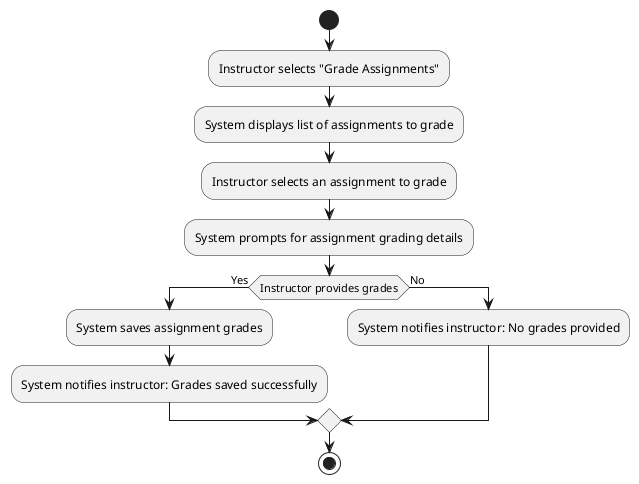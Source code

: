 @startuml
start
:Instructor selects "Grade Assignments";
:System displays list of assignments to grade;
:Instructor selects an assignment to grade;
:System prompts for assignment grading details;
if (Instructor provides grades) then (Yes)
  :System saves assignment grades;
  :System notifies instructor: Grades saved successfully;
else (No)
  :System notifies instructor: No grades provided;
endif
stop
@enduml
